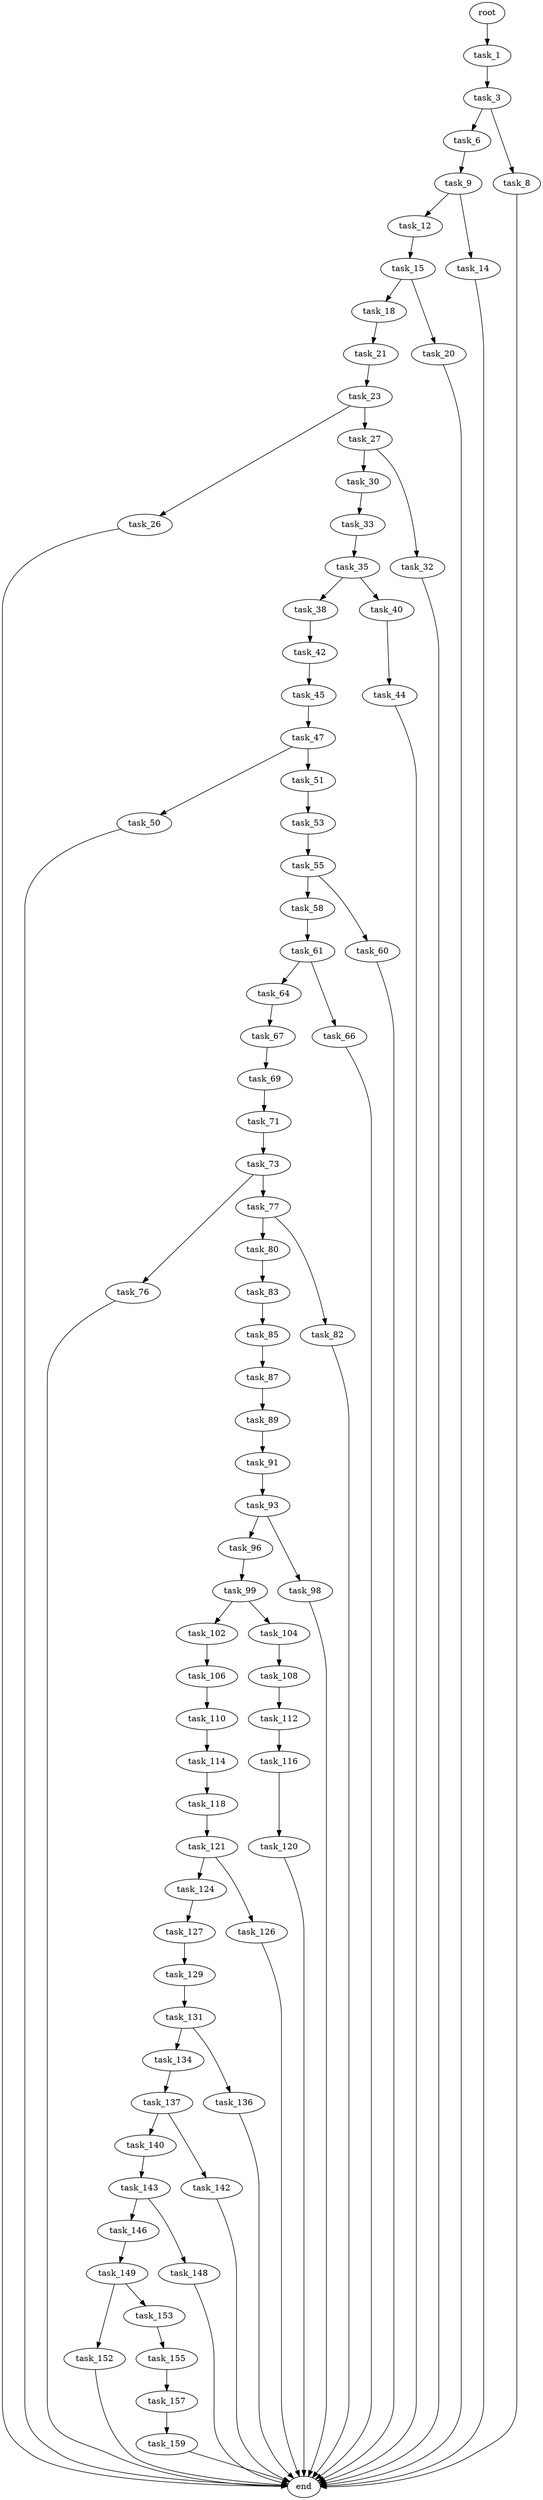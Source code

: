 digraph G {
  root [size="0.000000"];
  task_1 [size="9070572263.000000"];
  task_3 [size="193455741705.000000"];
  task_6 [size="448441072978.000000"];
  task_8 [size="2955208640.000000"];
  task_9 [size="549755813888.000000"];
  task_12 [size="549755813888.000000"];
  task_14 [size="61106234031.000000"];
  task_15 [size="76536146916.000000"];
  task_18 [size="579473564926.000000"];
  task_20 [size="28991029248.000000"];
  task_21 [size="134217728000.000000"];
  task_23 [size="42972156789.000000"];
  task_26 [size="16201941079.000000"];
  task_27 [size="231928233984.000000"];
  task_30 [size="4448209677.000000"];
  task_32 [size="796690944469.000000"];
  task_33 [size="368293445632.000000"];
  task_35 [size="782757789696.000000"];
  task_38 [size="514774473966.000000"];
  task_40 [size="8589934592.000000"];
  task_42 [size="20464952117.000000"];
  task_44 [size="3168169513.000000"];
  task_45 [size="1073741824000.000000"];
  task_47 [size="549755813888.000000"];
  task_50 [size="782757789696.000000"];
  task_51 [size="6992002277.000000"];
  task_53 [size="537468454574.000000"];
  task_55 [size="8739347406.000000"];
  task_58 [size="4323984886.000000"];
  task_60 [size="25771083458.000000"];
  task_61 [size="26680774086.000000"];
  task_64 [size="276809881709.000000"];
  task_66 [size="549755813888.000000"];
  task_67 [size="8589934592.000000"];
  task_69 [size="34877265887.000000"];
  task_71 [size="8589934592.000000"];
  task_73 [size="1073741824000.000000"];
  task_76 [size="34087976454.000000"];
  task_77 [size="2112372822.000000"];
  task_80 [size="15709580198.000000"];
  task_82 [size="7348100623.000000"];
  task_83 [size="8589934592.000000"];
  task_85 [size="15924594285.000000"];
  task_87 [size="44251637438.000000"];
  task_89 [size="134217728000.000000"];
  task_91 [size="672477744586.000000"];
  task_93 [size="4768295190.000000"];
  task_96 [size="21324828067.000000"];
  task_98 [size="34123185852.000000"];
  task_99 [size="379172223137.000000"];
  task_102 [size="25739565069.000000"];
  task_104 [size="8589934592.000000"];
  task_106 [size="22649276774.000000"];
  task_108 [size="12648101517.000000"];
  task_110 [size="83620274039.000000"];
  task_112 [size="134217728000.000000"];
  task_114 [size="134432963882.000000"];
  task_116 [size="1321000107.000000"];
  task_118 [size="1073741824000.000000"];
  task_120 [size="19910532173.000000"];
  task_121 [size="20937963994.000000"];
  task_124 [size="471679946585.000000"];
  task_126 [size="549755813888.000000"];
  task_127 [size="755704585735.000000"];
  task_129 [size="45825491189.000000"];
  task_131 [size="368293445632.000000"];
  task_134 [size="5440363390.000000"];
  task_136 [size="28991029248.000000"];
  task_137 [size="231928233984.000000"];
  task_140 [size="42273109451.000000"];
  task_142 [size="6789387087.000000"];
  task_143 [size="782757789696.000000"];
  task_146 [size="958998311310.000000"];
  task_148 [size="28991029248.000000"];
  task_149 [size="8589934592.000000"];
  task_152 [size="40442465637.000000"];
  task_153 [size="68719476736.000000"];
  task_155 [size="4642502328.000000"];
  task_157 [size="368293445632.000000"];
  task_159 [size="18670511492.000000"];
  end [size="0.000000"];

  root -> task_1 [size="1.000000"];
  task_1 -> task_3 [size="209715200.000000"];
  task_3 -> task_6 [size="209715200.000000"];
  task_3 -> task_8 [size="209715200.000000"];
  task_6 -> task_9 [size="838860800.000000"];
  task_8 -> end [size="1.000000"];
  task_9 -> task_12 [size="536870912.000000"];
  task_9 -> task_14 [size="536870912.000000"];
  task_12 -> task_15 [size="536870912.000000"];
  task_14 -> end [size="1.000000"];
  task_15 -> task_18 [size="75497472.000000"];
  task_15 -> task_20 [size="75497472.000000"];
  task_18 -> task_21 [size="536870912.000000"];
  task_20 -> end [size="1.000000"];
  task_21 -> task_23 [size="209715200.000000"];
  task_23 -> task_26 [size="679477248.000000"];
  task_23 -> task_27 [size="679477248.000000"];
  task_26 -> end [size="1.000000"];
  task_27 -> task_30 [size="301989888.000000"];
  task_27 -> task_32 [size="301989888.000000"];
  task_30 -> task_33 [size="75497472.000000"];
  task_32 -> end [size="1.000000"];
  task_33 -> task_35 [size="411041792.000000"];
  task_35 -> task_38 [size="679477248.000000"];
  task_35 -> task_40 [size="679477248.000000"];
  task_38 -> task_42 [size="411041792.000000"];
  task_40 -> task_44 [size="33554432.000000"];
  task_42 -> task_45 [size="75497472.000000"];
  task_44 -> end [size="1.000000"];
  task_45 -> task_47 [size="838860800.000000"];
  task_47 -> task_50 [size="536870912.000000"];
  task_47 -> task_51 [size="536870912.000000"];
  task_50 -> end [size="1.000000"];
  task_51 -> task_53 [size="536870912.000000"];
  task_53 -> task_55 [size="838860800.000000"];
  task_55 -> task_58 [size="411041792.000000"];
  task_55 -> task_60 [size="411041792.000000"];
  task_58 -> task_61 [size="75497472.000000"];
  task_60 -> end [size="1.000000"];
  task_61 -> task_64 [size="838860800.000000"];
  task_61 -> task_66 [size="838860800.000000"];
  task_64 -> task_67 [size="209715200.000000"];
  task_66 -> end [size="1.000000"];
  task_67 -> task_69 [size="33554432.000000"];
  task_69 -> task_71 [size="33554432.000000"];
  task_71 -> task_73 [size="33554432.000000"];
  task_73 -> task_76 [size="838860800.000000"];
  task_73 -> task_77 [size="838860800.000000"];
  task_76 -> end [size="1.000000"];
  task_77 -> task_80 [size="75497472.000000"];
  task_77 -> task_82 [size="75497472.000000"];
  task_80 -> task_83 [size="411041792.000000"];
  task_82 -> end [size="1.000000"];
  task_83 -> task_85 [size="33554432.000000"];
  task_85 -> task_87 [size="75497472.000000"];
  task_87 -> task_89 [size="33554432.000000"];
  task_89 -> task_91 [size="209715200.000000"];
  task_91 -> task_93 [size="411041792.000000"];
  task_93 -> task_96 [size="75497472.000000"];
  task_93 -> task_98 [size="75497472.000000"];
  task_96 -> task_99 [size="33554432.000000"];
  task_98 -> end [size="1.000000"];
  task_99 -> task_102 [size="536870912.000000"];
  task_99 -> task_104 [size="536870912.000000"];
  task_102 -> task_106 [size="679477248.000000"];
  task_104 -> task_108 [size="33554432.000000"];
  task_106 -> task_110 [size="536870912.000000"];
  task_108 -> task_112 [size="301989888.000000"];
  task_110 -> task_114 [size="134217728.000000"];
  task_112 -> task_116 [size="209715200.000000"];
  task_114 -> task_118 [size="134217728.000000"];
  task_116 -> task_120 [size="33554432.000000"];
  task_118 -> task_121 [size="838860800.000000"];
  task_120 -> end [size="1.000000"];
  task_121 -> task_124 [size="411041792.000000"];
  task_121 -> task_126 [size="411041792.000000"];
  task_124 -> task_127 [size="301989888.000000"];
  task_126 -> end [size="1.000000"];
  task_127 -> task_129 [size="536870912.000000"];
  task_129 -> task_131 [size="75497472.000000"];
  task_131 -> task_134 [size="411041792.000000"];
  task_131 -> task_136 [size="411041792.000000"];
  task_134 -> task_137 [size="209715200.000000"];
  task_136 -> end [size="1.000000"];
  task_137 -> task_140 [size="301989888.000000"];
  task_137 -> task_142 [size="301989888.000000"];
  task_140 -> task_143 [size="134217728.000000"];
  task_142 -> end [size="1.000000"];
  task_143 -> task_146 [size="679477248.000000"];
  task_143 -> task_148 [size="679477248.000000"];
  task_146 -> task_149 [size="679477248.000000"];
  task_148 -> end [size="1.000000"];
  task_149 -> task_152 [size="33554432.000000"];
  task_149 -> task_153 [size="33554432.000000"];
  task_152 -> end [size="1.000000"];
  task_153 -> task_155 [size="134217728.000000"];
  task_155 -> task_157 [size="209715200.000000"];
  task_157 -> task_159 [size="411041792.000000"];
  task_159 -> end [size="1.000000"];
}
